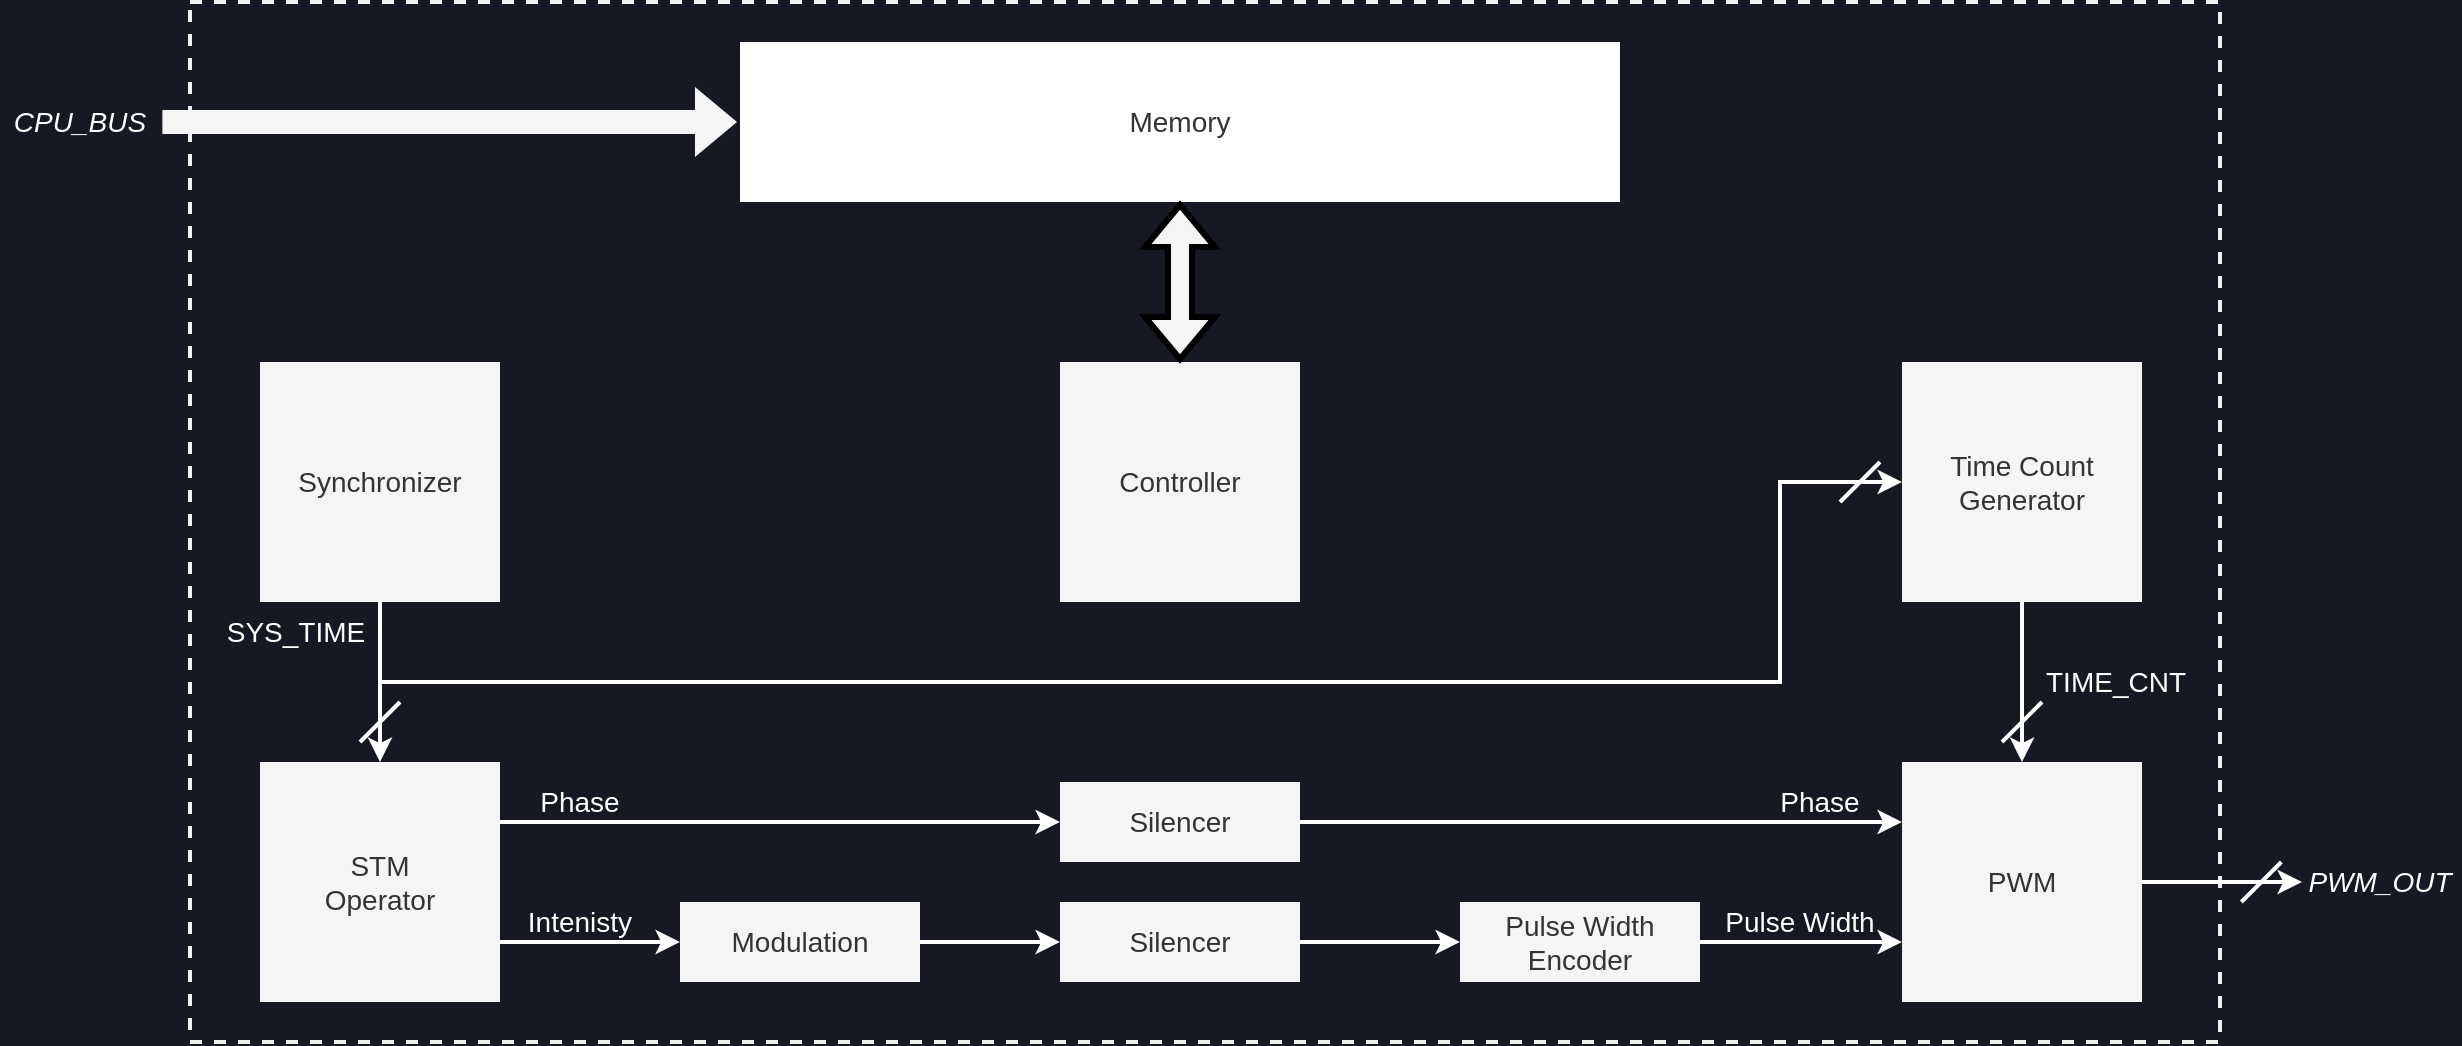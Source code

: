<mxfile compressed="false">
    <diagram id="86R6ZRfhnQo9sD8B5-7s" name="Page-1">
        <mxGraphModel dx="2414" dy="600" grid="1" gridSize="10" guides="1" tooltips="1" connect="1" arrows="1" fold="1" page="1" pageScale="1" pageWidth="827" pageHeight="1169" background="#161923" math="0" shadow="0">
            <root>
                <mxCell id="0"/>
                <mxCell id="1" parent="0"/>
                <mxCell id="112" value="" style="rounded=0;whiteSpace=wrap;html=1;labelBackgroundColor=none;fontSize=14;fontColor=#333333;strokeColor=#F0F0F0;strokeWidth=2;fillColor=none;dashed=1;" parent="1" vertex="1">
                    <mxGeometry x="285" y="140" width="1015" height="520" as="geometry"/>
                </mxCell>
                <mxCell id="ByCcfvI7zqT--OkzpkXo-116" value="&lt;i style=&quot;font-size: 14px&quot;&gt;CPU_BUS&lt;/i&gt;" style="text;html=1;strokeColor=none;fillColor=none;align=center;verticalAlign=middle;whiteSpace=wrap;rounded=0;fontFamily=Helvetica;fontSize=14;fontColor=#FFFFFF;" parent="1" vertex="1">
                    <mxGeometry x="190" y="180" width="79.68" height="40" as="geometry"/>
                </mxCell>
                <mxCell id="22" value="Modulation" style="rounded=0;whiteSpace=wrap;html=1;fontFamily=Helvetica;fontSize=14;fontColor=#333333;strokeColor=none;strokeWidth=2;fillColor=#f5f5f5;" parent="1" vertex="1">
                    <mxGeometry x="530" y="590" width="120" height="40" as="geometry"/>
                </mxCell>
                <mxCell id="126" style="edgeStyle=none;rounded=0;html=1;entryX=0;entryY=0.5;entryDx=0;entryDy=0;fontColor=#333333;strokeColor=#FFFFFF;strokeWidth=2;exitX=1;exitY=0.75;exitDx=0;exitDy=0;" parent="1" target="22" edge="1">
                    <mxGeometry relative="1" as="geometry">
                        <mxPoint x="420" y="610" as="sourcePoint"/>
                    </mxGeometry>
                </mxCell>
                <mxCell id="37" value="STM&lt;br style=&quot;font-size: 14px;&quot;&gt;Operator" style="rounded=0;whiteSpace=wrap;html=1;fontFamily=Helvetica;fontSize=14;fontColor=#333333;strokeColor=none;strokeWidth=3;fillColor=#f5f5f5;" parent="1" vertex="1">
                    <mxGeometry x="320" y="520" width="120" height="120" as="geometry"/>
                </mxCell>
                <mxCell id="55" value="Memory" style="rounded=0;whiteSpace=wrap;html=1;fontFamily=Helvetica;fontSize=14;fontColor=#333333;strokeColor=none;strokeWidth=3;fillColor=#FFFFFF;gradientColor=none;" parent="1" vertex="1">
                    <mxGeometry x="560" y="160" width="440" height="80" as="geometry"/>
                </mxCell>
                <mxCell id="86" value="" style="shape=flexArrow;endArrow=classic;html=1;rounded=0;labelBackgroundColor=default;fontFamily=Helvetica;fontSize=14;fontColor=#000000;strokeColor=none;strokeWidth=3;jumpStyle=arc;fillColor=#f5f5f5;exitX=1;exitY=0.5;exitDx=0;exitDy=0;entryX=0;entryY=0.5;entryDx=0;entryDy=0;" parent="1" source="ByCcfvI7zqT--OkzpkXo-116" target="55" edge="1">
                    <mxGeometry width="50" height="50" relative="1" as="geometry">
                        <mxPoint x="463.68" y="797.5" as="sourcePoint"/>
                        <mxPoint x="540" y="300" as="targetPoint"/>
                        <Array as="points"/>
                    </mxGeometry>
                </mxCell>
                <mxCell id="142" value="PWM" style="rounded=0;whiteSpace=wrap;html=1;fontFamily=Helvetica;fontSize=14;fontColor=#333333;strokeColor=none;strokeWidth=3;fillColor=#f5f5f5;" parent="1" vertex="1">
                    <mxGeometry x="1141" y="520" width="120" height="120" as="geometry"/>
                </mxCell>
                <mxCell id="150" style="edgeStyle=none;rounded=0;html=1;exitX=1;exitY=0.25;exitDx=0;exitDy=0;entryX=0;entryY=0.5;entryDx=0;entryDy=0;fontColor=#333333;strokeColor=#FFFFFF;strokeWidth=2;" parent="1" source="37" target="215" edge="1">
                    <mxGeometry relative="1" as="geometry">
                        <mxPoint x="1780" y="580" as="sourcePoint"/>
                        <mxPoint x="2060" y="580" as="targetPoint"/>
                    </mxGeometry>
                </mxCell>
                <mxCell id="152" value="&lt;span style=&quot;font-size: 14px&quot;&gt;Intenisty&lt;/span&gt;" style="text;html=1;strokeColor=none;fillColor=none;align=center;verticalAlign=middle;whiteSpace=wrap;rounded=0;fontFamily=Helvetica;fontSize=14;fontColor=#FFFFFF;strokeWidth=2;" parent="1" vertex="1">
                    <mxGeometry x="450" y="590" width="60" height="20" as="geometry"/>
                </mxCell>
                <mxCell id="162" style="edgeStyle=none;rounded=0;html=1;exitX=1;exitY=0.5;exitDx=0;exitDy=0;entryX=0;entryY=0.25;entryDx=0;entryDy=0;fontColor=#333333;strokeColor=#FFFFFF;strokeWidth=2;" parent="1" source="215" target="142" edge="1">
                    <mxGeometry relative="1" as="geometry">
                        <mxPoint x="2380" y="580" as="sourcePoint"/>
                        <mxPoint x="2460" y="580" as="targetPoint"/>
                    </mxGeometry>
                </mxCell>
                <mxCell id="165" value="&lt;span style=&quot;font-size: 14px&quot;&gt;Phase&lt;/span&gt;" style="text;html=1;strokeColor=none;fillColor=none;align=center;verticalAlign=middle;whiteSpace=wrap;rounded=0;fontFamily=Helvetica;fontSize=14;fontColor=#FFFFFF;strokeWidth=2;" parent="1" vertex="1">
                    <mxGeometry x="1070" y="530" width="60" height="20" as="geometry"/>
                </mxCell>
                <mxCell id="168" style="edgeStyle=none;rounded=0;html=1;exitX=1;exitY=0.75;exitDx=0;exitDy=0;entryX=0;entryY=0.5;entryDx=0;entryDy=0;fontColor=#333333;strokeColor=#FFFFFF;strokeWidth=2;" parent="1" edge="1">
                    <mxGeometry relative="1" as="geometry">
                        <mxPoint x="1261" y="580" as="sourcePoint"/>
                        <mxPoint x="1341" y="580" as="targetPoint"/>
                    </mxGeometry>
                </mxCell>
                <mxCell id="169" value="" style="endArrow=none;html=1;rounded=1;labelBackgroundColor=default;fontFamily=Helvetica;fontSize=14;fontColor=#000000;strokeColor=#FFFFFF;strokeWidth=2;shape=connector;fillColor=#f5f5f5;" parent="1" edge="1">
                    <mxGeometry width="50" height="50" relative="1" as="geometry">
                        <mxPoint x="1310.68" y="590" as="sourcePoint"/>
                        <mxPoint x="1330.68" y="570" as="targetPoint"/>
                    </mxGeometry>
                </mxCell>
                <mxCell id="170" value="&lt;i style=&quot;font-size: 14px&quot;&gt;PWM_OUT&lt;/i&gt;" style="text;html=1;strokeColor=none;fillColor=none;align=center;verticalAlign=middle;whiteSpace=wrap;rounded=0;fontFamily=Helvetica;fontSize=14;fontColor=#FFFFFF;" parent="1" vertex="1">
                    <mxGeometry x="1340" y="560" width="79.68" height="40" as="geometry"/>
                </mxCell>
                <mxCell id="173" value="Controller" style="rounded=0;whiteSpace=wrap;html=1;fontFamily=Helvetica;fontSize=14;fontColor=#333333;strokeColor=none;strokeWidth=3;fillColor=#f5f5f5;" parent="1" vertex="1">
                    <mxGeometry x="720" y="320" width="120" height="120" as="geometry"/>
                </mxCell>
                <mxCell id="175" style="edgeStyle=none;rounded=0;html=1;exitX=0.5;exitY=1;exitDx=0;exitDy=0;entryX=0.5;entryY=0;entryDx=0;entryDy=0;strokeColor=#FFFFFF;strokeWidth=2;fontColor=#333333;" parent="1" source="174" target="37" edge="1">
                    <mxGeometry relative="1" as="geometry"/>
                </mxCell>
                <mxCell id="178" style="edgeStyle=none;rounded=0;html=1;exitX=0.5;exitY=1;exitDx=0;exitDy=0;strokeColor=#FFFFFF;strokeWidth=2;fontColor=#333333;" parent="1" source="174" target="177" edge="1">
                    <mxGeometry relative="1" as="geometry">
                        <Array as="points">
                            <mxPoint x="380" y="480"/>
                            <mxPoint x="1080" y="480"/>
                            <mxPoint x="1080" y="380"/>
                        </Array>
                    </mxGeometry>
                </mxCell>
                <mxCell id="174" value="Synchronizer" style="rounded=0;whiteSpace=wrap;html=1;fontFamily=Helvetica;fontSize=14;fontColor=#333333;strokeColor=none;strokeWidth=3;fillColor=#f5f5f5;" parent="1" vertex="1">
                    <mxGeometry x="320" y="320" width="120" height="120" as="geometry"/>
                </mxCell>
                <mxCell id="179" style="edgeStyle=none;rounded=0;html=1;exitX=0.5;exitY=1;exitDx=0;exitDy=0;entryX=0.5;entryY=0;entryDx=0;entryDy=0;strokeColor=#FFFFFF;strokeWidth=2;fontColor=#333333;" parent="1" source="177" target="142" edge="1">
                    <mxGeometry relative="1" as="geometry"/>
                </mxCell>
                <mxCell id="177" value="Time Count Generator" style="rounded=0;whiteSpace=wrap;html=1;fontFamily=Helvetica;fontSize=14;fontColor=#333333;strokeColor=none;strokeWidth=3;fillColor=#f5f5f5;" parent="1" vertex="1">
                    <mxGeometry x="1141" y="320" width="120" height="120" as="geometry"/>
                </mxCell>
                <mxCell id="180" value="&lt;span style=&quot;font-size: 14px&quot;&gt;SYS_TIME&lt;/span&gt;" style="text;html=1;strokeColor=none;fillColor=none;align=center;verticalAlign=middle;whiteSpace=wrap;rounded=0;fontFamily=Helvetica;fontSize=14;fontColor=#FFFFFF;strokeWidth=2;" parent="1" vertex="1">
                    <mxGeometry x="300" y="440" width="76" height="30" as="geometry"/>
                </mxCell>
                <mxCell id="181" value="" style="endArrow=none;html=1;rounded=1;labelBackgroundColor=default;fontFamily=Helvetica;fontSize=14;fontColor=#000000;strokeColor=#FFFFFF;strokeWidth=2;shape=connector;fillColor=#f5f5f5;" parent="1" edge="1">
                    <mxGeometry width="50" height="50" relative="1" as="geometry">
                        <mxPoint x="370.0" y="510" as="sourcePoint"/>
                        <mxPoint x="390.0" y="490" as="targetPoint"/>
                    </mxGeometry>
                </mxCell>
                <mxCell id="182" value="TIME_CNT" style="text;html=1;strokeColor=none;fillColor=none;align=center;verticalAlign=middle;whiteSpace=wrap;rounded=0;fontFamily=Helvetica;fontSize=14;fontColor=#FFFFFF;strokeWidth=2;" parent="1" vertex="1">
                    <mxGeometry x="1210" y="470" width="76" height="20" as="geometry"/>
                </mxCell>
                <mxCell id="183" value="" style="endArrow=none;html=1;rounded=1;labelBackgroundColor=default;fontFamily=Helvetica;fontSize=14;fontColor=#000000;strokeColor=#FFFFFF;strokeWidth=2;shape=connector;fillColor=#f5f5f5;" parent="1" edge="1">
                    <mxGeometry width="50" height="50" relative="1" as="geometry">
                        <mxPoint x="1191.0" y="510" as="sourcePoint"/>
                        <mxPoint x="1211.0" y="490" as="targetPoint"/>
                    </mxGeometry>
                </mxCell>
                <mxCell id="188" value="" style="endArrow=none;html=1;rounded=1;labelBackgroundColor=default;fontFamily=Helvetica;fontSize=14;fontColor=#000000;strokeColor=#FFFFFF;strokeWidth=2;shape=connector;fillColor=#f5f5f5;" parent="1" edge="1">
                    <mxGeometry width="50" height="50" relative="1" as="geometry">
                        <mxPoint x="1110.0" y="390" as="sourcePoint"/>
                        <mxPoint x="1130.0" y="370" as="targetPoint"/>
                    </mxGeometry>
                </mxCell>
                <mxCell id="192" value="" style="shape=flexArrow;endArrow=classic;html=1;rounded=0;labelBackgroundColor=default;fontFamily=Helvetica;fontSize=14;fontColor=#000000;strokeColor=default;strokeWidth=3;jumpStyle=arc;fillColor=#f5f5f5;exitX=0.5;exitY=1;exitDx=0;exitDy=0;entryX=0.5;entryY=0;entryDx=0;entryDy=0;startArrow=block;" parent="1" source="55" target="173" edge="1">
                    <mxGeometry width="50" height="50" relative="1" as="geometry">
                        <mxPoint x="370.0" y="300" as="sourcePoint"/>
                        <mxPoint x="770.32" y="300" as="targetPoint"/>
                        <Array as="points"/>
                    </mxGeometry>
                </mxCell>
                <mxCell id="194" value="Silencer" style="rounded=0;whiteSpace=wrap;html=1;fontFamily=Helvetica;fontSize=14;fontColor=#333333;strokeColor=none;strokeWidth=2;fillColor=#f5f5f5;" parent="1" vertex="1">
                    <mxGeometry x="720" y="590" width="120" height="40" as="geometry"/>
                </mxCell>
                <mxCell id="195" value="Pulse Width Encoder" style="rounded=0;whiteSpace=wrap;html=1;fontFamily=Helvetica;fontSize=14;fontColor=#333333;strokeColor=none;strokeWidth=2;fillColor=#f5f5f5;" parent="1" vertex="1">
                    <mxGeometry x="920" y="590" width="120" height="40" as="geometry"/>
                </mxCell>
                <mxCell id="208" style="edgeStyle=none;rounded=0;html=1;exitX=1;exitY=0.5;exitDx=0;exitDy=0;entryX=0;entryY=0.5;entryDx=0;entryDy=0;strokeWidth=2;startArrow=none;startFill=0;endArrow=classic;endFill=1;strokeColor=#FFFFFF;" parent="1" source="194" target="195" edge="1">
                    <mxGeometry relative="1" as="geometry">
                        <mxPoint x="760" y="790" as="sourcePoint"/>
                    </mxGeometry>
                </mxCell>
                <mxCell id="209" value="" style="endArrow=classic;html=1;rounded=0;strokeWidth=2;entryX=0;entryY=0.5;entryDx=0;entryDy=0;endFill=1;exitX=1;exitY=0.5;exitDx=0;exitDy=0;strokeColor=#FFFFFF;" parent="1" source="22" target="194" edge="1">
                    <mxGeometry width="50" height="50" relative="1" as="geometry">
                        <mxPoint x="600" y="630" as="sourcePoint"/>
                        <mxPoint x="720" y="610" as="targetPoint"/>
                    </mxGeometry>
                </mxCell>
                <mxCell id="214" value="&lt;span style=&quot;font-size: 14px&quot;&gt;Pulse Width&lt;/span&gt;" style="text;html=1;strokeColor=none;fillColor=none;align=center;verticalAlign=middle;whiteSpace=wrap;rounded=0;fontFamily=Helvetica;fontSize=14;fontColor=#FFFFFF;strokeWidth=2;" parent="1" vertex="1">
                    <mxGeometry x="1050" y="590" width="80" height="19" as="geometry"/>
                </mxCell>
                <mxCell id="215" value="Silencer" style="rounded=0;whiteSpace=wrap;html=1;fontFamily=Helvetica;fontSize=14;fontColor=#333333;strokeColor=none;strokeWidth=2;fillColor=#f5f5f5;" parent="1" vertex="1">
                    <mxGeometry x="720" y="530" width="120" height="40" as="geometry"/>
                </mxCell>
                <mxCell id="217" value="&lt;span style=&quot;font-size: 14px&quot;&gt;Phase&lt;/span&gt;" style="text;html=1;strokeColor=none;fillColor=none;align=center;verticalAlign=middle;whiteSpace=wrap;rounded=0;fontFamily=Helvetica;fontSize=14;fontColor=#FFFFFF;strokeWidth=2;" parent="1" vertex="1">
                    <mxGeometry x="450" y="530" width="60" height="20" as="geometry"/>
                </mxCell>
                <mxCell id="223" style="edgeStyle=none;rounded=0;html=1;exitX=1;exitY=0.5;exitDx=0;exitDy=0;entryX=0;entryY=0.75;entryDx=0;entryDy=0;strokeWidth=2;startArrow=none;startFill=0;endArrow=classic;endFill=1;strokeColor=#FFFFFF;" parent="1" edge="1" source="195">
                    <mxGeometry relative="1" as="geometry">
                        <mxPoint x="1040" y="610" as="sourcePoint"/>
                        <mxPoint x="1141" y="610" as="targetPoint"/>
                    </mxGeometry>
                </mxCell>
            </root>
        </mxGraphModel>
    </diagram>
</mxfile>